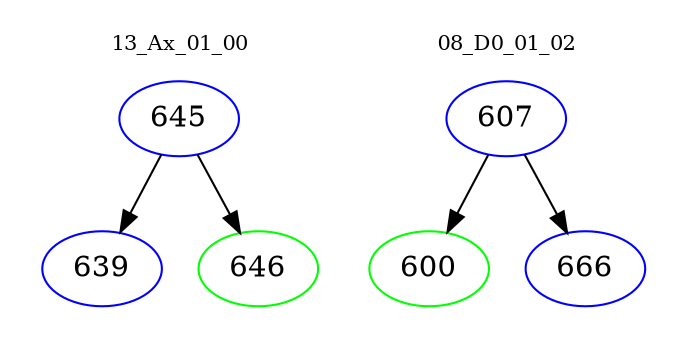 digraph{
subgraph cluster_0 {
color = white
label = "13_Ax_01_00";
fontsize=10;
T0_645 [label="645", color="blue"]
T0_645 -> T0_639 [color="black"]
T0_639 [label="639", color="blue"]
T0_645 -> T0_646 [color="black"]
T0_646 [label="646", color="green"]
}
subgraph cluster_1 {
color = white
label = "08_D0_01_02";
fontsize=10;
T1_607 [label="607", color="blue"]
T1_607 -> T1_600 [color="black"]
T1_600 [label="600", color="green"]
T1_607 -> T1_666 [color="black"]
T1_666 [label="666", color="blue"]
}
}
